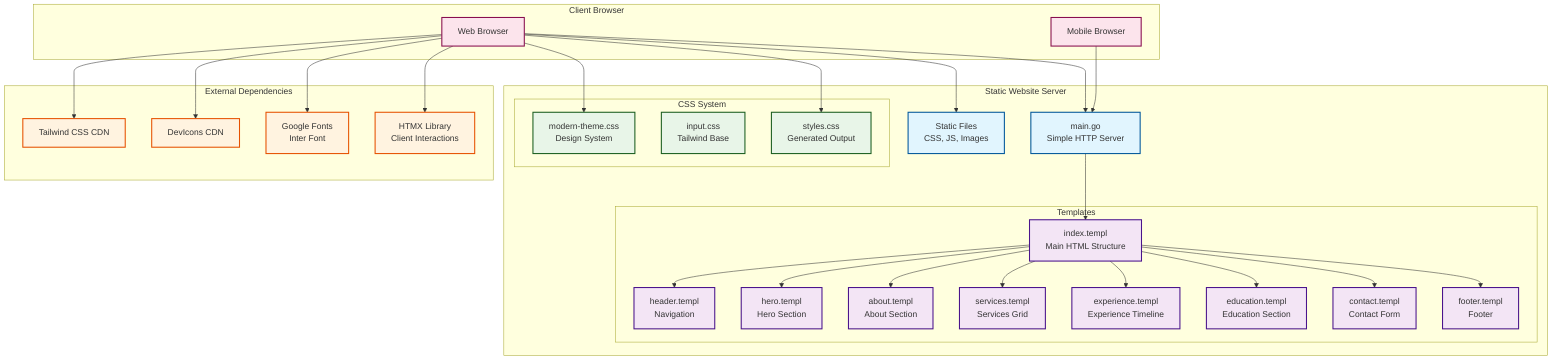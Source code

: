 graph TB
    %% Current Application Architecture - Simple Static Website

    subgraph "Client Browser"
        Browser[Web Browser]
        Mobile[Mobile Browser]
    end

    subgraph "Static Website Server"
        Main[main.go<br/>Simple HTTP Server]
        StaticFiles[Static Files<br/>CSS, JS, Images]
        
        subgraph "Templates"
            IndexTempl[index.templ<br/>Main HTML Structure]
            HeaderTempl[header.templ<br/>Navigation]
            HeroTempl[hero.templ<br/>Hero Section]
            AboutTempl[about.templ<br/>About Section]
            ServicesTempl[services.templ<br/>Services Grid]
            ExperienceTempl[experience.templ<br/>Experience Timeline]
            EducationTempl[education.templ<br/>Education Section]
            ContactTempl[contact.templ<br/>Contact Form]
            FooterTempl[footer.templ<br/>Footer]
        end

        subgraph "CSS System"
            ModernCSS[modern-theme.css<br/>Design System]
            InputCSS[input.css<br/>Tailwind Base]
            OutputCSS[styles.css<br/>Generated Output]
        end
    end

    subgraph "External Dependencies"
        TailwindCDN[Tailwind CSS CDN]
        DevIconsCDN[DevIcons CDN]
        InterFont[Google Fonts<br/>Inter Font]
        HTMX[HTMX Library<br/>Client Interactions]
    end

    %% Connections
    Browser --> Main
    Mobile --> Main
    Main --> IndexTempl
    IndexTempl --> HeaderTempl
    IndexTempl --> HeroTempl
    IndexTempl --> AboutTempl
    IndexTempl --> ServicesTempl
    IndexTempl --> ExperienceTempl
    IndexTempl --> EducationTempl
    IndexTempl --> ContactTempl
    IndexTempl --> FooterTempl
    
    Browser --> StaticFiles
    Browser --> ModernCSS
    Browser --> OutputCSS
    Browser --> TailwindCDN
    Browser --> DevIconsCDN
    Browser --> InterFont
    Browser --> HTMX

    %% Styling
    classDef server fill:#e1f5fe,stroke:#01579b,stroke-width:2px
    classDef template fill:#f3e5f5,stroke:#4a148c,stroke-width:2px
    classDef css fill:#e8f5e8,stroke:#1b5e20,stroke-width:2px
    classDef external fill:#fff3e0,stroke:#e65100,stroke-width:2px
    classDef client fill:#fce4ec,stroke:#880e4f,stroke-width:2px

    class Main,StaticFiles server
    class IndexTempl,HeaderTempl,HeroTempl,AboutTempl,ServicesTempl,ExperienceTempl,EducationTempl,ContactTempl,FooterTempl template
    class ModernCSS,InputCSS,OutputCSS css
    class TailwindCDN,DevIconsCDN,InterFont,HTMX external
    class Browser,Mobile client